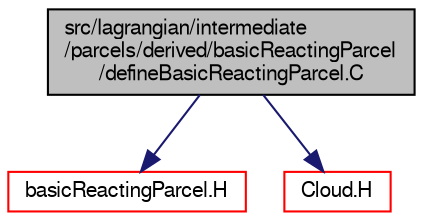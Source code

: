 digraph "src/lagrangian/intermediate/parcels/derived/basicReactingParcel/defineBasicReactingParcel.C"
{
  bgcolor="transparent";
  edge [fontname="FreeSans",fontsize="10",labelfontname="FreeSans",labelfontsize="10"];
  node [fontname="FreeSans",fontsize="10",shape=record];
  Node0 [label="src/lagrangian/intermediate\l/parcels/derived/basicReactingParcel\l/defineBasicReactingParcel.C",height=0.2,width=0.4,color="black", fillcolor="grey75", style="filled", fontcolor="black"];
  Node0 -> Node1 [color="midnightblue",fontsize="10",style="solid",fontname="FreeSans"];
  Node1 [label="basicReactingParcel.H",height=0.2,width=0.4,color="red",URL="$a05306.html"];
  Node0 -> Node48 [color="midnightblue",fontsize="10",style="solid",fontname="FreeSans"];
  Node48 [label="Cloud.H",height=0.2,width=0.4,color="red",URL="$a04847.html"];
}
